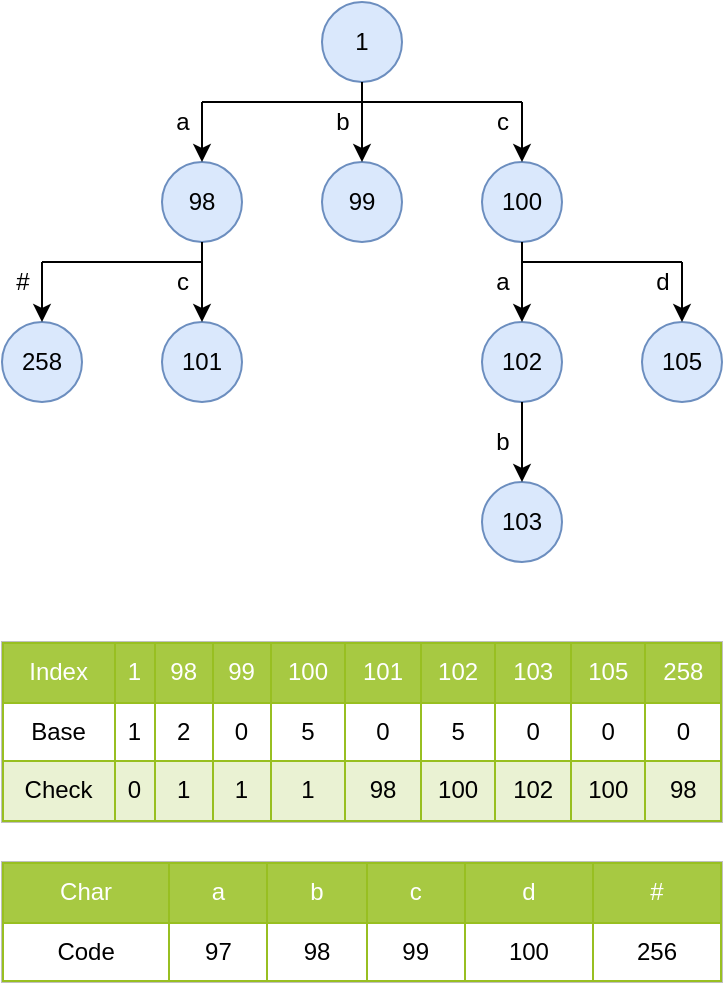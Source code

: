 <mxfile version="12.6.5" type="device"><diagram id="8QB9WF1fx5vWg7wbNj3M" name="Page-1"><mxGraphModel dx="1086" dy="966" grid="1" gridSize="10" guides="1" tooltips="1" connect="1" arrows="1" fold="1" page="1" pageScale="1" pageWidth="827" pageHeight="1169" math="0" shadow="0"><root><mxCell id="0"/><mxCell id="1" parent="0"/><mxCell id="kTCdtnysVcXtrR0SyCiZ-2" value="1" style="ellipse;whiteSpace=wrap;html=1;aspect=fixed;shadow=0;fillColor=#dae8fc;strokeColor=#6c8ebf;" parent="1" vertex="1"><mxGeometry x="280" y="40" width="40" height="40" as="geometry"/></mxCell><mxCell id="kTCdtnysVcXtrR0SyCiZ-5" value="99" style="ellipse;whiteSpace=wrap;html=1;aspect=fixed;shadow=0;fillColor=#dae8fc;strokeColor=#6c8ebf;" parent="1" vertex="1"><mxGeometry x="280" y="120" width="40" height="40" as="geometry"/></mxCell><mxCell id="kTCdtnysVcXtrR0SyCiZ-6" value="98" style="ellipse;whiteSpace=wrap;html=1;aspect=fixed;shadow=0;fillColor=#dae8fc;strokeColor=#6c8ebf;" parent="1" vertex="1"><mxGeometry x="200" y="120" width="40" height="40" as="geometry"/></mxCell><mxCell id="kTCdtnysVcXtrR0SyCiZ-7" value="100" style="ellipse;whiteSpace=wrap;html=1;aspect=fixed;shadow=0;fillColor=#dae8fc;strokeColor=#6c8ebf;" parent="1" vertex="1"><mxGeometry x="360" y="120" width="40" height="40" as="geometry"/></mxCell><mxCell id="kTCdtnysVcXtrR0SyCiZ-8" value="101" style="ellipse;whiteSpace=wrap;html=1;aspect=fixed;shadow=0;fillColor=#dae8fc;strokeColor=#6c8ebf;" parent="1" vertex="1"><mxGeometry x="200" y="200" width="40" height="40" as="geometry"/></mxCell><mxCell id="kTCdtnysVcXtrR0SyCiZ-9" value="258" style="ellipse;whiteSpace=wrap;html=1;aspect=fixed;shadow=0;fillColor=#dae8fc;strokeColor=#6c8ebf;" parent="1" vertex="1"><mxGeometry x="120" y="200" width="40" height="40" as="geometry"/></mxCell><mxCell id="kTCdtnysVcXtrR0SyCiZ-10" value="102" style="ellipse;whiteSpace=wrap;html=1;aspect=fixed;shadow=0;fillColor=#dae8fc;strokeColor=#6c8ebf;" parent="1" vertex="1"><mxGeometry x="360" y="200" width="40" height="40" as="geometry"/></mxCell><mxCell id="kTCdtnysVcXtrR0SyCiZ-11" value="105" style="ellipse;whiteSpace=wrap;html=1;aspect=fixed;shadow=0;fillColor=#dae8fc;strokeColor=#6c8ebf;" parent="1" vertex="1"><mxGeometry x="440" y="200" width="40" height="40" as="geometry"/></mxCell><mxCell id="kTCdtnysVcXtrR0SyCiZ-12" value="103" style="ellipse;whiteSpace=wrap;html=1;aspect=fixed;shadow=0;fillColor=#dae8fc;strokeColor=#6c8ebf;" parent="1" vertex="1"><mxGeometry x="360" y="280" width="40" height="40" as="geometry"/></mxCell><mxCell id="kTCdtnysVcXtrR0SyCiZ-13" value="" style="endArrow=classic;html=1;exitX=0.5;exitY=1;exitDx=0;exitDy=0;entryX=0.5;entryY=0;entryDx=0;entryDy=0;" parent="1" source="kTCdtnysVcXtrR0SyCiZ-2" target="kTCdtnysVcXtrR0SyCiZ-5" edge="1"><mxGeometry width="50" height="50" relative="1" as="geometry"><mxPoint x="390" y="440" as="sourcePoint"/><mxPoint x="300" y="110" as="targetPoint"/></mxGeometry></mxCell><mxCell id="kTCdtnysVcXtrR0SyCiZ-15" value="" style="endArrow=none;html=1;" parent="1" edge="1"><mxGeometry width="50" height="50" relative="1" as="geometry"><mxPoint x="220" y="90" as="sourcePoint"/><mxPoint x="380" y="90" as="targetPoint"/></mxGeometry></mxCell><mxCell id="kTCdtnysVcXtrR0SyCiZ-16" value="" style="endArrow=classic;html=1;" parent="1" target="kTCdtnysVcXtrR0SyCiZ-6" edge="1"><mxGeometry width="50" height="50" relative="1" as="geometry"><mxPoint x="220" y="90" as="sourcePoint"/><mxPoint x="290" y="200" as="targetPoint"/></mxGeometry></mxCell><mxCell id="kTCdtnysVcXtrR0SyCiZ-17" value="" style="endArrow=classic;html=1;" parent="1" target="kTCdtnysVcXtrR0SyCiZ-7" edge="1"><mxGeometry width="50" height="50" relative="1" as="geometry"><mxPoint x="380" y="90" as="sourcePoint"/><mxPoint x="290" y="200" as="targetPoint"/></mxGeometry></mxCell><mxCell id="kTCdtnysVcXtrR0SyCiZ-18" value="" style="endArrow=classic;html=1;exitX=0.5;exitY=1;exitDx=0;exitDy=0;entryX=0.5;entryY=0;entryDx=0;entryDy=0;" parent="1" source="kTCdtnysVcXtrR0SyCiZ-6" target="kTCdtnysVcXtrR0SyCiZ-8" edge="1"><mxGeometry width="50" height="50" relative="1" as="geometry"><mxPoint x="240" y="250" as="sourcePoint"/><mxPoint x="290" y="200" as="targetPoint"/></mxGeometry></mxCell><mxCell id="kTCdtnysVcXtrR0SyCiZ-19" value="" style="endArrow=none;html=1;" parent="1" edge="1"><mxGeometry width="50" height="50" relative="1" as="geometry"><mxPoint x="140" y="170" as="sourcePoint"/><mxPoint x="220" y="170" as="targetPoint"/></mxGeometry></mxCell><mxCell id="kTCdtnysVcXtrR0SyCiZ-20" value="" style="endArrow=classic;html=1;entryX=0.5;entryY=0;entryDx=0;entryDy=0;" parent="1" target="kTCdtnysVcXtrR0SyCiZ-9" edge="1"><mxGeometry width="50" height="50" relative="1" as="geometry"><mxPoint x="140" y="170" as="sourcePoint"/><mxPoint x="290" y="200" as="targetPoint"/></mxGeometry></mxCell><mxCell id="kTCdtnysVcXtrR0SyCiZ-21" value="" style="endArrow=none;html=1;" parent="1" edge="1"><mxGeometry width="50" height="50" relative="1" as="geometry"><mxPoint x="380" y="170" as="sourcePoint"/><mxPoint x="460" y="170" as="targetPoint"/></mxGeometry></mxCell><mxCell id="kTCdtnysVcXtrR0SyCiZ-22" value="" style="endArrow=classic;html=1;exitX=0.5;exitY=1;exitDx=0;exitDy=0;entryX=0.5;entryY=0;entryDx=0;entryDy=0;" parent="1" source="kTCdtnysVcXtrR0SyCiZ-7" target="kTCdtnysVcXtrR0SyCiZ-10" edge="1"><mxGeometry width="50" height="50" relative="1" as="geometry"><mxPoint x="340" y="250" as="sourcePoint"/><mxPoint x="390" y="200" as="targetPoint"/></mxGeometry></mxCell><mxCell id="kTCdtnysVcXtrR0SyCiZ-23" value="" style="endArrow=classic;html=1;entryX=0.5;entryY=0;entryDx=0;entryDy=0;" parent="1" target="kTCdtnysVcXtrR0SyCiZ-11" edge="1"><mxGeometry width="50" height="50" relative="1" as="geometry"><mxPoint x="460" y="170" as="sourcePoint"/><mxPoint x="390" y="200" as="targetPoint"/></mxGeometry></mxCell><mxCell id="kTCdtnysVcXtrR0SyCiZ-24" value="" style="endArrow=classic;html=1;exitX=0.5;exitY=1;exitDx=0;exitDy=0;entryX=0.5;entryY=0;entryDx=0;entryDy=0;" parent="1" source="kTCdtnysVcXtrR0SyCiZ-10" target="kTCdtnysVcXtrR0SyCiZ-12" edge="1"><mxGeometry width="50" height="50" relative="1" as="geometry"><mxPoint x="340" y="250" as="sourcePoint"/><mxPoint x="390" y="200" as="targetPoint"/></mxGeometry></mxCell><mxCell id="kTCdtnysVcXtrR0SyCiZ-25" value="a" style="text;html=1;align=center;verticalAlign=middle;resizable=0;points=[];autosize=1;" parent="1" vertex="1"><mxGeometry x="200" y="90" width="20" height="20" as="geometry"/></mxCell><mxCell id="kTCdtnysVcXtrR0SyCiZ-26" value="b" style="text;html=1;align=center;verticalAlign=middle;resizable=0;points=[];autosize=1;" parent="1" vertex="1"><mxGeometry x="280" y="90" width="20" height="20" as="geometry"/></mxCell><mxCell id="kTCdtnysVcXtrR0SyCiZ-27" value="c" style="text;html=1;align=center;verticalAlign=middle;resizable=0;points=[];autosize=1;" parent="1" vertex="1"><mxGeometry x="360" y="90" width="20" height="20" as="geometry"/></mxCell><mxCell id="kTCdtnysVcXtrR0SyCiZ-29" value="#" style="text;html=1;align=center;verticalAlign=middle;resizable=0;points=[];autosize=1;" parent="1" vertex="1"><mxGeometry x="120" y="170" width="20" height="20" as="geometry"/></mxCell><mxCell id="kTCdtnysVcXtrR0SyCiZ-30" value="c" style="text;html=1;align=center;verticalAlign=middle;resizable=0;points=[];autosize=1;" parent="1" vertex="1"><mxGeometry x="200" y="170" width="20" height="20" as="geometry"/></mxCell><mxCell id="kTCdtnysVcXtrR0SyCiZ-31" value="a" style="text;html=1;align=center;verticalAlign=middle;resizable=0;points=[];autosize=1;" parent="1" vertex="1"><mxGeometry x="360" y="170" width="20" height="20" as="geometry"/></mxCell><mxCell id="kTCdtnysVcXtrR0SyCiZ-32" value="d" style="text;html=1;align=center;verticalAlign=middle;resizable=0;points=[];autosize=1;" parent="1" vertex="1"><mxGeometry x="440" y="170" width="20" height="20" as="geometry"/></mxCell><mxCell id="kTCdtnysVcXtrR0SyCiZ-33" value="b" style="text;html=1;align=center;verticalAlign=middle;resizable=0;points=[];autosize=1;" parent="1" vertex="1"><mxGeometry x="360" y="250" width="20" height="20" as="geometry"/></mxCell><mxCell id="Fy_XUWWQfUAEAxTy4HR3-4" value="&lt;table border=&quot;1&quot; width=&quot;100%&quot; cellpadding=&quot;4&quot; style=&quot;width: 100% ; height: 100% ; border-collapse: collapse&quot;&gt;&lt;tbody&gt;&lt;tr style=&quot;background-color: #a7c942 ; color: #ffffff ; border: 1px solid #98bf21&quot;&gt;&lt;td&gt;Index&lt;/td&gt;&lt;td&gt;1&lt;/td&gt;&lt;td&gt;98&lt;/td&gt;&lt;td&gt;99&lt;/td&gt;&lt;td&gt;100&lt;/td&gt;&lt;td&gt;101&lt;/td&gt;&lt;td&gt;102&lt;/td&gt;&lt;td&gt;103&lt;/td&gt;&lt;td&gt;105&lt;/td&gt;&lt;td&gt;258&lt;/td&gt;&lt;/tr&gt;&lt;tr style=&quot;border: 1px solid #98bf21&quot;&gt;&lt;td&gt;Base&lt;/td&gt;&lt;td&gt;1&lt;/td&gt;&lt;td&gt;2&lt;/td&gt;&lt;td&gt;0&lt;/td&gt;&lt;td&gt;5&lt;/td&gt;&lt;td&gt;0&lt;/td&gt;&lt;td&gt;5&lt;/td&gt;&lt;td&gt;0&lt;/td&gt;&lt;td&gt;0&lt;/td&gt;&lt;td&gt;0&lt;/td&gt;&lt;/tr&gt;&lt;tr style=&quot;background-color: #eaf2d3 ; border: 1px solid #98bf21&quot;&gt;&lt;td&gt;Check&lt;/td&gt;&lt;td&gt;0&lt;/td&gt;&lt;td&gt;1&lt;/td&gt;&lt;td&gt;1&lt;/td&gt;&lt;td&gt;1&lt;/td&gt;&lt;td&gt;98&lt;/td&gt;&lt;td&gt;100&lt;/td&gt;&lt;td&gt;102&lt;/td&gt;&lt;td&gt;100&lt;/td&gt;&lt;td&gt;98&lt;/td&gt;&lt;/tr&gt;&lt;/tbody&gt;&lt;/table&gt;" style="text;html=1;strokeColor=#c0c0c0;fillColor=#ffffff;overflow=fill;rounded=0;direction=west;align=center;" vertex="1" parent="1"><mxGeometry x="120" y="360" width="360" height="90" as="geometry"/></mxCell><mxCell id="Fy_XUWWQfUAEAxTy4HR3-6" value="&lt;table border=&quot;1&quot; width=&quot;100%&quot; cellpadding=&quot;4&quot; style=&quot;width: 100% ; height: 100% ; border-collapse: collapse&quot;&gt;&lt;tbody&gt;&lt;tr style=&quot;background-color: #a7c942 ; color: #ffffff ; border: 1px solid #98bf21&quot;&gt;&lt;td&gt;Char&lt;/td&gt;&lt;td&gt;a&lt;/td&gt;&lt;td&gt;b&lt;/td&gt;&lt;td&gt;c&lt;/td&gt;&lt;td&gt;d&lt;/td&gt;&lt;td&gt;#&lt;/td&gt;&lt;/tr&gt;&lt;tr style=&quot;border: 1px solid #98bf21&quot;&gt;&lt;td&gt;Code&lt;/td&gt;&lt;td&gt;97&lt;/td&gt;&lt;td&gt;98&lt;/td&gt;&lt;td&gt;99&lt;/td&gt;&lt;td&gt;100&lt;/td&gt;&lt;td&gt;256&lt;/td&gt;&lt;/tr&gt;&lt;/tbody&gt;&lt;/table&gt;" style="text;html=1;strokeColor=#c0c0c0;fillColor=#ffffff;overflow=fill;rounded=0;align=center;" vertex="1" parent="1"><mxGeometry x="120" y="470" width="360" height="60" as="geometry"/></mxCell></root></mxGraphModel></diagram></mxfile>